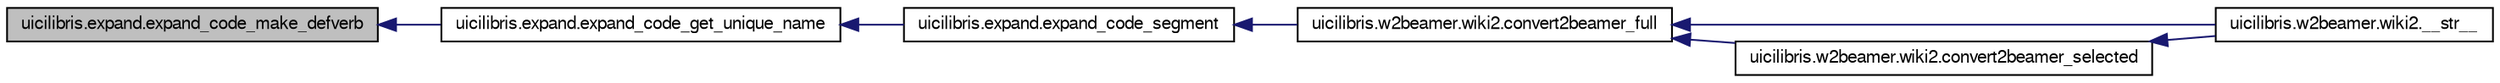 digraph G
{
  edge [fontname="FreeSans",fontsize="10",labelfontname="FreeSans",labelfontsize="10"];
  node [fontname="FreeSans",fontsize="10",shape=record];
  rankdir="LR";
  Node1 [label="uicilibris.expand.expand_code_make_defverb",height=0.2,width=0.4,color="black", fillcolor="grey75", style="filled" fontcolor="black"];
  Node1 -> Node2 [dir="back",color="midnightblue",fontsize="10",style="solid"];
  Node2 [label="uicilibris.expand.expand_code_get_unique_name",height=0.2,width=0.4,color="black", fillcolor="white", style="filled",URL="$namespaceuicilibris_1_1expand.html#a3901a234ee16d466ca5d00b42d206032",tooltip="generate a collision free entry in the defverbs-map and names-list"];
  Node2 -> Node3 [dir="back",color="midnightblue",fontsize="10",style="solid"];
  Node3 [label="uicilibris.expand.expand_code_segment",height=0.2,width=0.4,color="black", fillcolor="white", style="filled",URL="$namespaceuicilibris_1_1expand.html#abdb3e9c31f6c9612fb62c0942669b1f3"];
  Node3 -> Node4 [dir="back",color="midnightblue",fontsize="10",style="solid"];
  Node4 [label="uicilibris.w2beamer.wiki2.convert2beamer_full",height=0.2,width=0.4,color="black", fillcolor="white", style="filled",URL="$classuicilibris_1_1w2beamer_1_1wiki2.html#a3335751f0851f20ac4105204029a9808",tooltip="convert to LaTeX beamer"];
  Node4 -> Node5 [dir="back",color="midnightblue",fontsize="10",style="solid"];
  Node5 [label="uicilibris.w2beamer.wiki2.__str__",height=0.2,width=0.4,color="black", fillcolor="white", style="filled",URL="$classuicilibris_1_1w2beamer_1_1wiki2.html#ac99f478c1af50144e1c1c004ab9ff659"];
  Node4 -> Node6 [dir="back",color="midnightblue",fontsize="10",style="solid"];
  Node6 [label="uicilibris.w2beamer.wiki2.convert2beamer_selected",height=0.2,width=0.4,color="black", fillcolor="white", style="filled",URL="$classuicilibris_1_1w2beamer_1_1wiki2.html#a3324e41bbdda1afe28ce5f27689ccaa8",tooltip="converts only selected lines"];
  Node6 -> Node5 [dir="back",color="midnightblue",fontsize="10",style="solid"];
}
